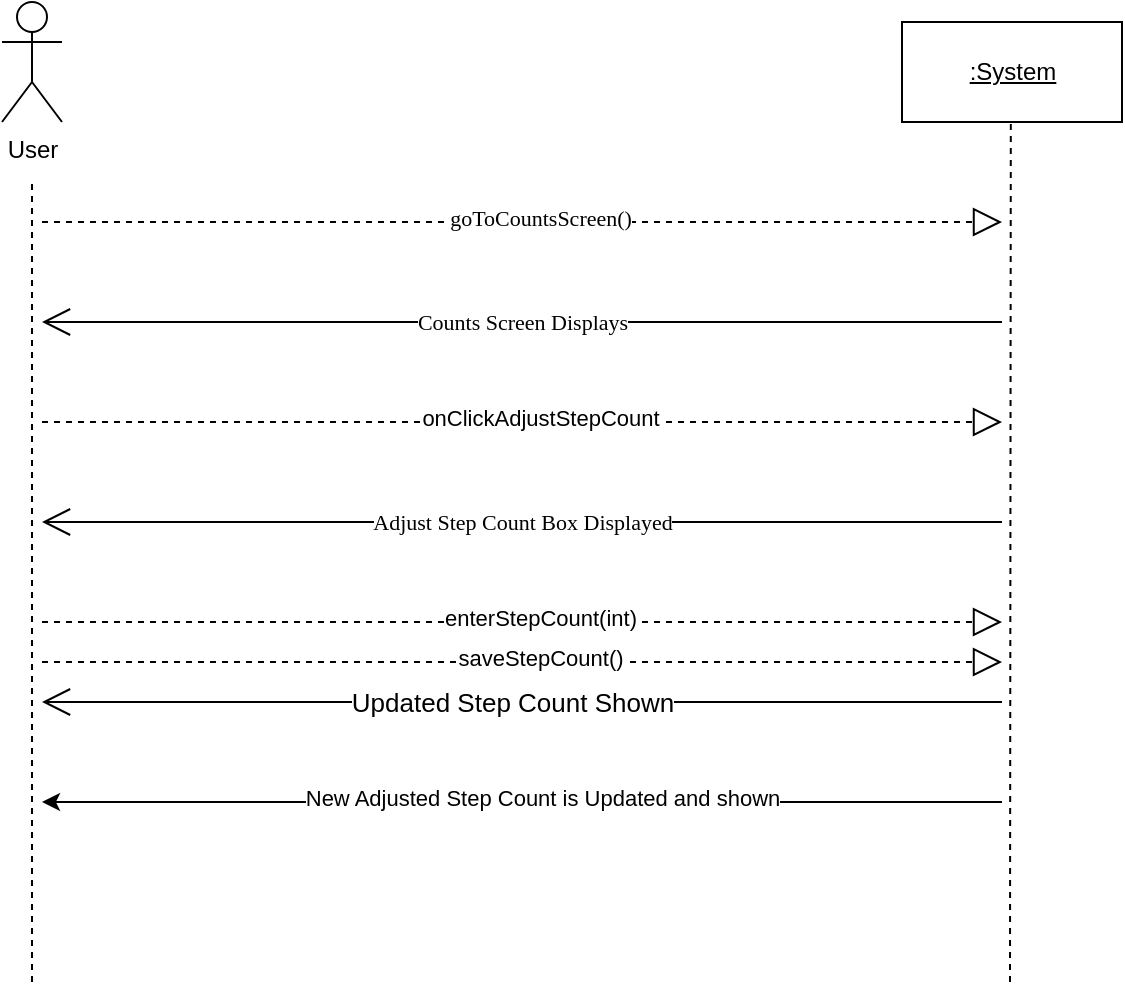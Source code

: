 <mxfile version="15.8.7" type="device"><diagram id="Slg3FtTxpxhqsiVsLoyU" name="Page-1"><mxGraphModel dx="1022" dy="801" grid="1" gridSize="10" guides="1" tooltips="1" connect="1" arrows="1" fold="1" page="1" pageScale="1" pageWidth="850" pageHeight="1100" math="0" shadow="0"><root><mxCell id="0"/><mxCell id="1" parent="0"/><mxCell id="7VG_rD7OWRGA1ghs4LkU-1" value="User" style="shape=umlActor;verticalLabelPosition=bottom;verticalAlign=top;html=1;" vertex="1" parent="1"><mxGeometry x="150" y="130" width="30" height="60" as="geometry"/></mxCell><mxCell id="7VG_rD7OWRGA1ghs4LkU-2" value="&lt;u&gt;:System&lt;/u&gt;" style="html=1;" vertex="1" parent="1"><mxGeometry x="600" y="140" width="110" height="50" as="geometry"/></mxCell><mxCell id="7VG_rD7OWRGA1ghs4LkU-3" value="" style="endArrow=none;dashed=1;html=1;rounded=0;" edge="1" parent="1"><mxGeometry width="50" height="50" relative="1" as="geometry"><mxPoint x="165" y="620" as="sourcePoint"/><mxPoint x="165" y="220" as="targetPoint"/></mxGeometry></mxCell><mxCell id="7VG_rD7OWRGA1ghs4LkU-4" value="" style="endArrow=none;dashed=1;html=1;rounded=0;" edge="1" parent="1"><mxGeometry width="50" height="50" relative="1" as="geometry"><mxPoint x="654" y="620" as="sourcePoint"/><mxPoint x="654.41" y="190" as="targetPoint"/></mxGeometry></mxCell><mxCell id="7VG_rD7OWRGA1ghs4LkU-5" value="&lt;font face=&quot;Georgia&quot;&gt;Counts Screen Displays&lt;br&gt;&lt;/font&gt;" style="endArrow=open;endFill=1;endSize=12;html=1;rounded=0;" edge="1" parent="1"><mxGeometry width="160" relative="1" as="geometry"><mxPoint x="650" y="290" as="sourcePoint"/><mxPoint x="170" y="290" as="targetPoint"/></mxGeometry></mxCell><mxCell id="7VG_rD7OWRGA1ghs4LkU-6" value="" style="endArrow=block;dashed=1;endFill=0;endSize=12;html=1;rounded=0;" edge="1" parent="1"><mxGeometry width="160" relative="1" as="geometry"><mxPoint x="170" y="240" as="sourcePoint"/><mxPoint x="650" y="240" as="targetPoint"/></mxGeometry></mxCell><mxCell id="7VG_rD7OWRGA1ghs4LkU-7" value="&lt;font face=&quot;Georgia&quot;&gt;goToCountsScreen()&lt;/font&gt;" style="edgeLabel;html=1;align=center;verticalAlign=middle;resizable=0;points=[];" vertex="1" connectable="0" parent="7VG_rD7OWRGA1ghs4LkU-6"><mxGeometry x="0.038" y="2" relative="1" as="geometry"><mxPoint as="offset"/></mxGeometry></mxCell><mxCell id="7VG_rD7OWRGA1ghs4LkU-8" value="" style="endArrow=block;dashed=1;endFill=0;endSize=12;html=1;rounded=0;" edge="1" parent="1"><mxGeometry width="160" relative="1" as="geometry"><mxPoint x="170" y="340" as="sourcePoint"/><mxPoint x="650" y="340" as="targetPoint"/></mxGeometry></mxCell><mxCell id="7VG_rD7OWRGA1ghs4LkU-9" value="onClickAdjustStepCount" style="edgeLabel;html=1;align=center;verticalAlign=middle;resizable=0;points=[];" vertex="1" connectable="0" parent="7VG_rD7OWRGA1ghs4LkU-8"><mxGeometry x="0.038" y="2" relative="1" as="geometry"><mxPoint as="offset"/></mxGeometry></mxCell><mxCell id="7VG_rD7OWRGA1ghs4LkU-10" value="&lt;font face=&quot;Georgia&quot;&gt;Adjust Step Count Box Displayed&lt;/font&gt;" style="endArrow=open;endFill=1;endSize=12;html=1;rounded=0;" edge="1" parent="1"><mxGeometry width="160" relative="1" as="geometry"><mxPoint x="650" y="390" as="sourcePoint"/><mxPoint x="170" y="390" as="targetPoint"/></mxGeometry></mxCell><mxCell id="7VG_rD7OWRGA1ghs4LkU-11" value="&lt;span style=&quot;font-size: 13px ; color: #000000 ; font-weight: normal ; text-decoration: none ; font-family: &amp;#34;arial&amp;#34; ; font-style: normal&quot;&gt;Updated Step Count Shown&lt;/span&gt;" style="endArrow=open;endFill=1;endSize=12;html=1;rounded=0;" edge="1" parent="1"><mxGeometry x="0.021" width="160" relative="1" as="geometry"><mxPoint x="650" y="480" as="sourcePoint"/><mxPoint x="170" y="480" as="targetPoint"/><mxPoint as="offset"/></mxGeometry></mxCell><mxCell id="7VG_rD7OWRGA1ghs4LkU-12" value="" style="endArrow=block;dashed=1;endFill=0;endSize=12;html=1;rounded=0;" edge="1" parent="1"><mxGeometry width="160" relative="1" as="geometry"><mxPoint x="170" y="440" as="sourcePoint"/><mxPoint x="650" y="440" as="targetPoint"/></mxGeometry></mxCell><mxCell id="7VG_rD7OWRGA1ghs4LkU-13" value="enterStepCount(int)" style="edgeLabel;html=1;align=center;verticalAlign=middle;resizable=0;points=[];" vertex="1" connectable="0" parent="7VG_rD7OWRGA1ghs4LkU-12"><mxGeometry x="0.038" y="2" relative="1" as="geometry"><mxPoint as="offset"/></mxGeometry></mxCell><mxCell id="7VG_rD7OWRGA1ghs4LkU-16" value="" style="endArrow=classic;html=1;rounded=0;fontFamily=Georgia;" edge="1" parent="1"><mxGeometry width="50" height="50" relative="1" as="geometry"><mxPoint x="650" y="530" as="sourcePoint"/><mxPoint x="170" y="530" as="targetPoint"/></mxGeometry></mxCell><mxCell id="7VG_rD7OWRGA1ghs4LkU-22" value="New Adjusted Step Count is Updated and shown" style="edgeLabel;html=1;align=center;verticalAlign=middle;resizable=0;points=[];" vertex="1" connectable="0" parent="7VG_rD7OWRGA1ghs4LkU-16"><mxGeometry x="0.175" y="-2" relative="1" as="geometry"><mxPoint x="52" as="offset"/></mxGeometry></mxCell><mxCell id="7VG_rD7OWRGA1ghs4LkU-20" value="" style="endArrow=block;dashed=1;endFill=0;endSize=12;html=1;rounded=0;" edge="1" parent="1"><mxGeometry width="160" relative="1" as="geometry"><mxPoint x="170" y="460" as="sourcePoint"/><mxPoint x="650" y="460" as="targetPoint"/></mxGeometry></mxCell><mxCell id="7VG_rD7OWRGA1ghs4LkU-21" value="saveStepCount()" style="edgeLabel;html=1;align=center;verticalAlign=middle;resizable=0;points=[];" vertex="1" connectable="0" parent="7VG_rD7OWRGA1ghs4LkU-20"><mxGeometry x="0.038" y="2" relative="1" as="geometry"><mxPoint as="offset"/></mxGeometry></mxCell></root></mxGraphModel></diagram></mxfile>